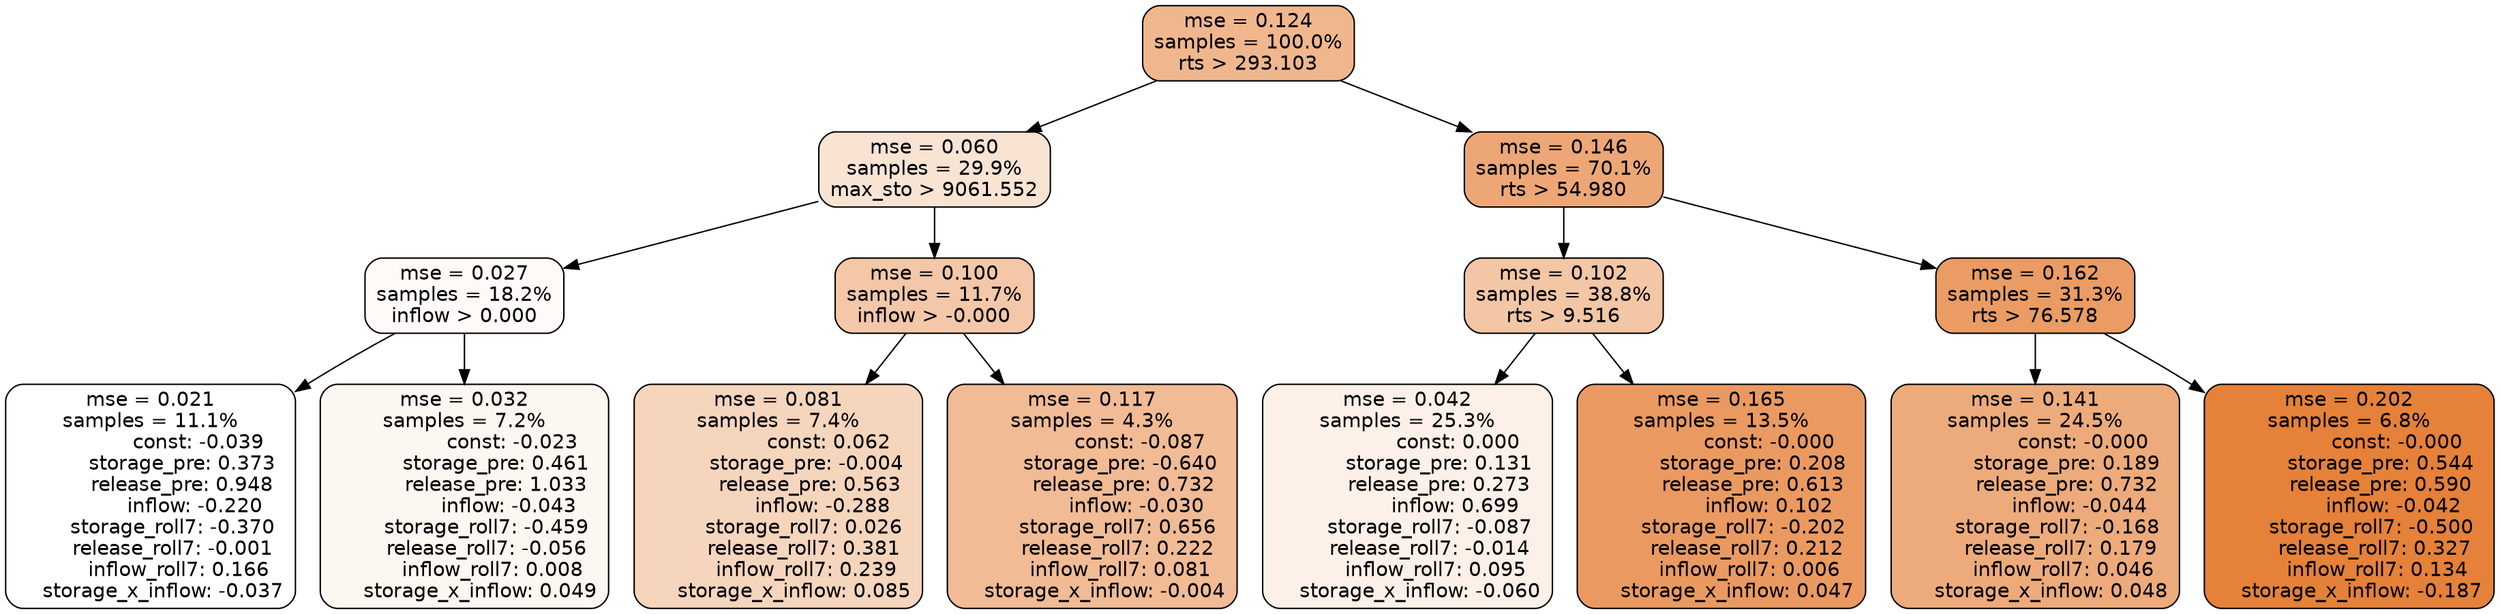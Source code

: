 digraph tree {
node [shape=rectangle, style="filled, rounded", color="black", fontname=helvetica] ;
edge [fontname=helvetica] ;
	"0" [label="mse = 0.124
samples = 100.0%
rts > 293.103", fillcolor="#f0b78e"]
	"8" [label="mse = 0.060
samples = 29.9%
max_sto > 9061.552", fillcolor="#f9e4d4"]
	"1" [label="mse = 0.146
samples = 70.1%
rts > 54.980", fillcolor="#eda776"]
	"9" [label="mse = 0.027
samples = 18.2%
inflow > 0.000", fillcolor="#fefaf8"]
	"12" [label="mse = 0.100
samples = 11.7%
inflow > -0.000", fillcolor="#f3c7a8"]
	"2" [label="mse = 0.102
samples = 38.8%
rts > 9.516", fillcolor="#f3c6a5"]
	"5" [label="mse = 0.162
samples = 31.3%
rts > 76.578", fillcolor="#ea9c64"]
	"10" [label="mse = 0.021
samples = 11.1%
               const: -0.039
          storage_pre: 0.373
          release_pre: 0.948
              inflow: -0.220
       storage_roll7: -0.370
       release_roll7: -0.001
         inflow_roll7: 0.166
    storage_x_inflow: -0.037", fillcolor="#ffffff"]
	"11" [label="mse = 0.032
samples = 7.2%
               const: -0.023
          storage_pre: 0.461
          release_pre: 1.033
              inflow: -0.043
       storage_roll7: -0.459
       release_roll7: -0.056
         inflow_roll7: 0.008
     storage_x_inflow: 0.049", fillcolor="#fdf7f2"]
	"13" [label="mse = 0.081
samples = 7.4%
                const: 0.062
         storage_pre: -0.004
          release_pre: 0.563
              inflow: -0.288
        storage_roll7: 0.026
        release_roll7: 0.381
         inflow_roll7: 0.239
     storage_x_inflow: 0.085", fillcolor="#f6d5bd"]
	"14" [label="mse = 0.117
samples = 4.3%
               const: -0.087
         storage_pre: -0.640
          release_pre: 0.732
              inflow: -0.030
        storage_roll7: 0.656
        release_roll7: 0.222
         inflow_roll7: 0.081
    storage_x_inflow: -0.004", fillcolor="#f1bb95"]
	"3" [label="mse = 0.042
samples = 25.3%
                const: 0.000
          storage_pre: 0.131
          release_pre: 0.273
               inflow: 0.699
       storage_roll7: -0.087
       release_roll7: -0.014
         inflow_roll7: 0.095
    storage_x_inflow: -0.060", fillcolor="#fcf0e8"]
	"4" [label="mse = 0.165
samples = 13.5%
               const: -0.000
          storage_pre: 0.208
          release_pre: 0.613
               inflow: 0.102
       storage_roll7: -0.202
        release_roll7: 0.212
         inflow_roll7: 0.006
     storage_x_inflow: 0.047", fillcolor="#ea9a61"]
	"7" [label="mse = 0.141
samples = 24.5%
               const: -0.000
          storage_pre: 0.189
          release_pre: 0.732
              inflow: -0.044
       storage_roll7: -0.168
        release_roll7: 0.179
         inflow_roll7: 0.046
     storage_x_inflow: 0.048", fillcolor="#edab7b"]
	"6" [label="mse = 0.202
samples = 6.8%
               const: -0.000
          storage_pre: 0.544
          release_pre: 0.590
              inflow: -0.042
       storage_roll7: -0.500
        release_roll7: 0.327
         inflow_roll7: 0.134
    storage_x_inflow: -0.187", fillcolor="#e58139"]

	"0" -> "1"
	"0" -> "8"
	"8" -> "9"
	"8" -> "12"
	"1" -> "2"
	"1" -> "5"
	"9" -> "10"
	"9" -> "11"
	"12" -> "13"
	"12" -> "14"
	"2" -> "3"
	"2" -> "4"
	"5" -> "6"
	"5" -> "7"
}